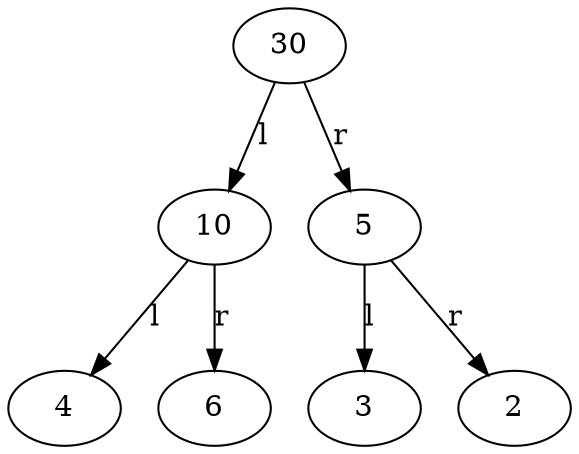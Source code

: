 digraph tree1 {
	//nodes
	30
	
	10
	5
	
	4
	6
	3
	2
	//edges
	
	30 -> 10 [label="l"]
	30 -> 5 [label="r"]
	
	10 -> 4 [label="l"]
	10 -> 6 [label="r"]
	5 -> 3 [label="l"]
	5 -> 2 [label="r"]
	
}